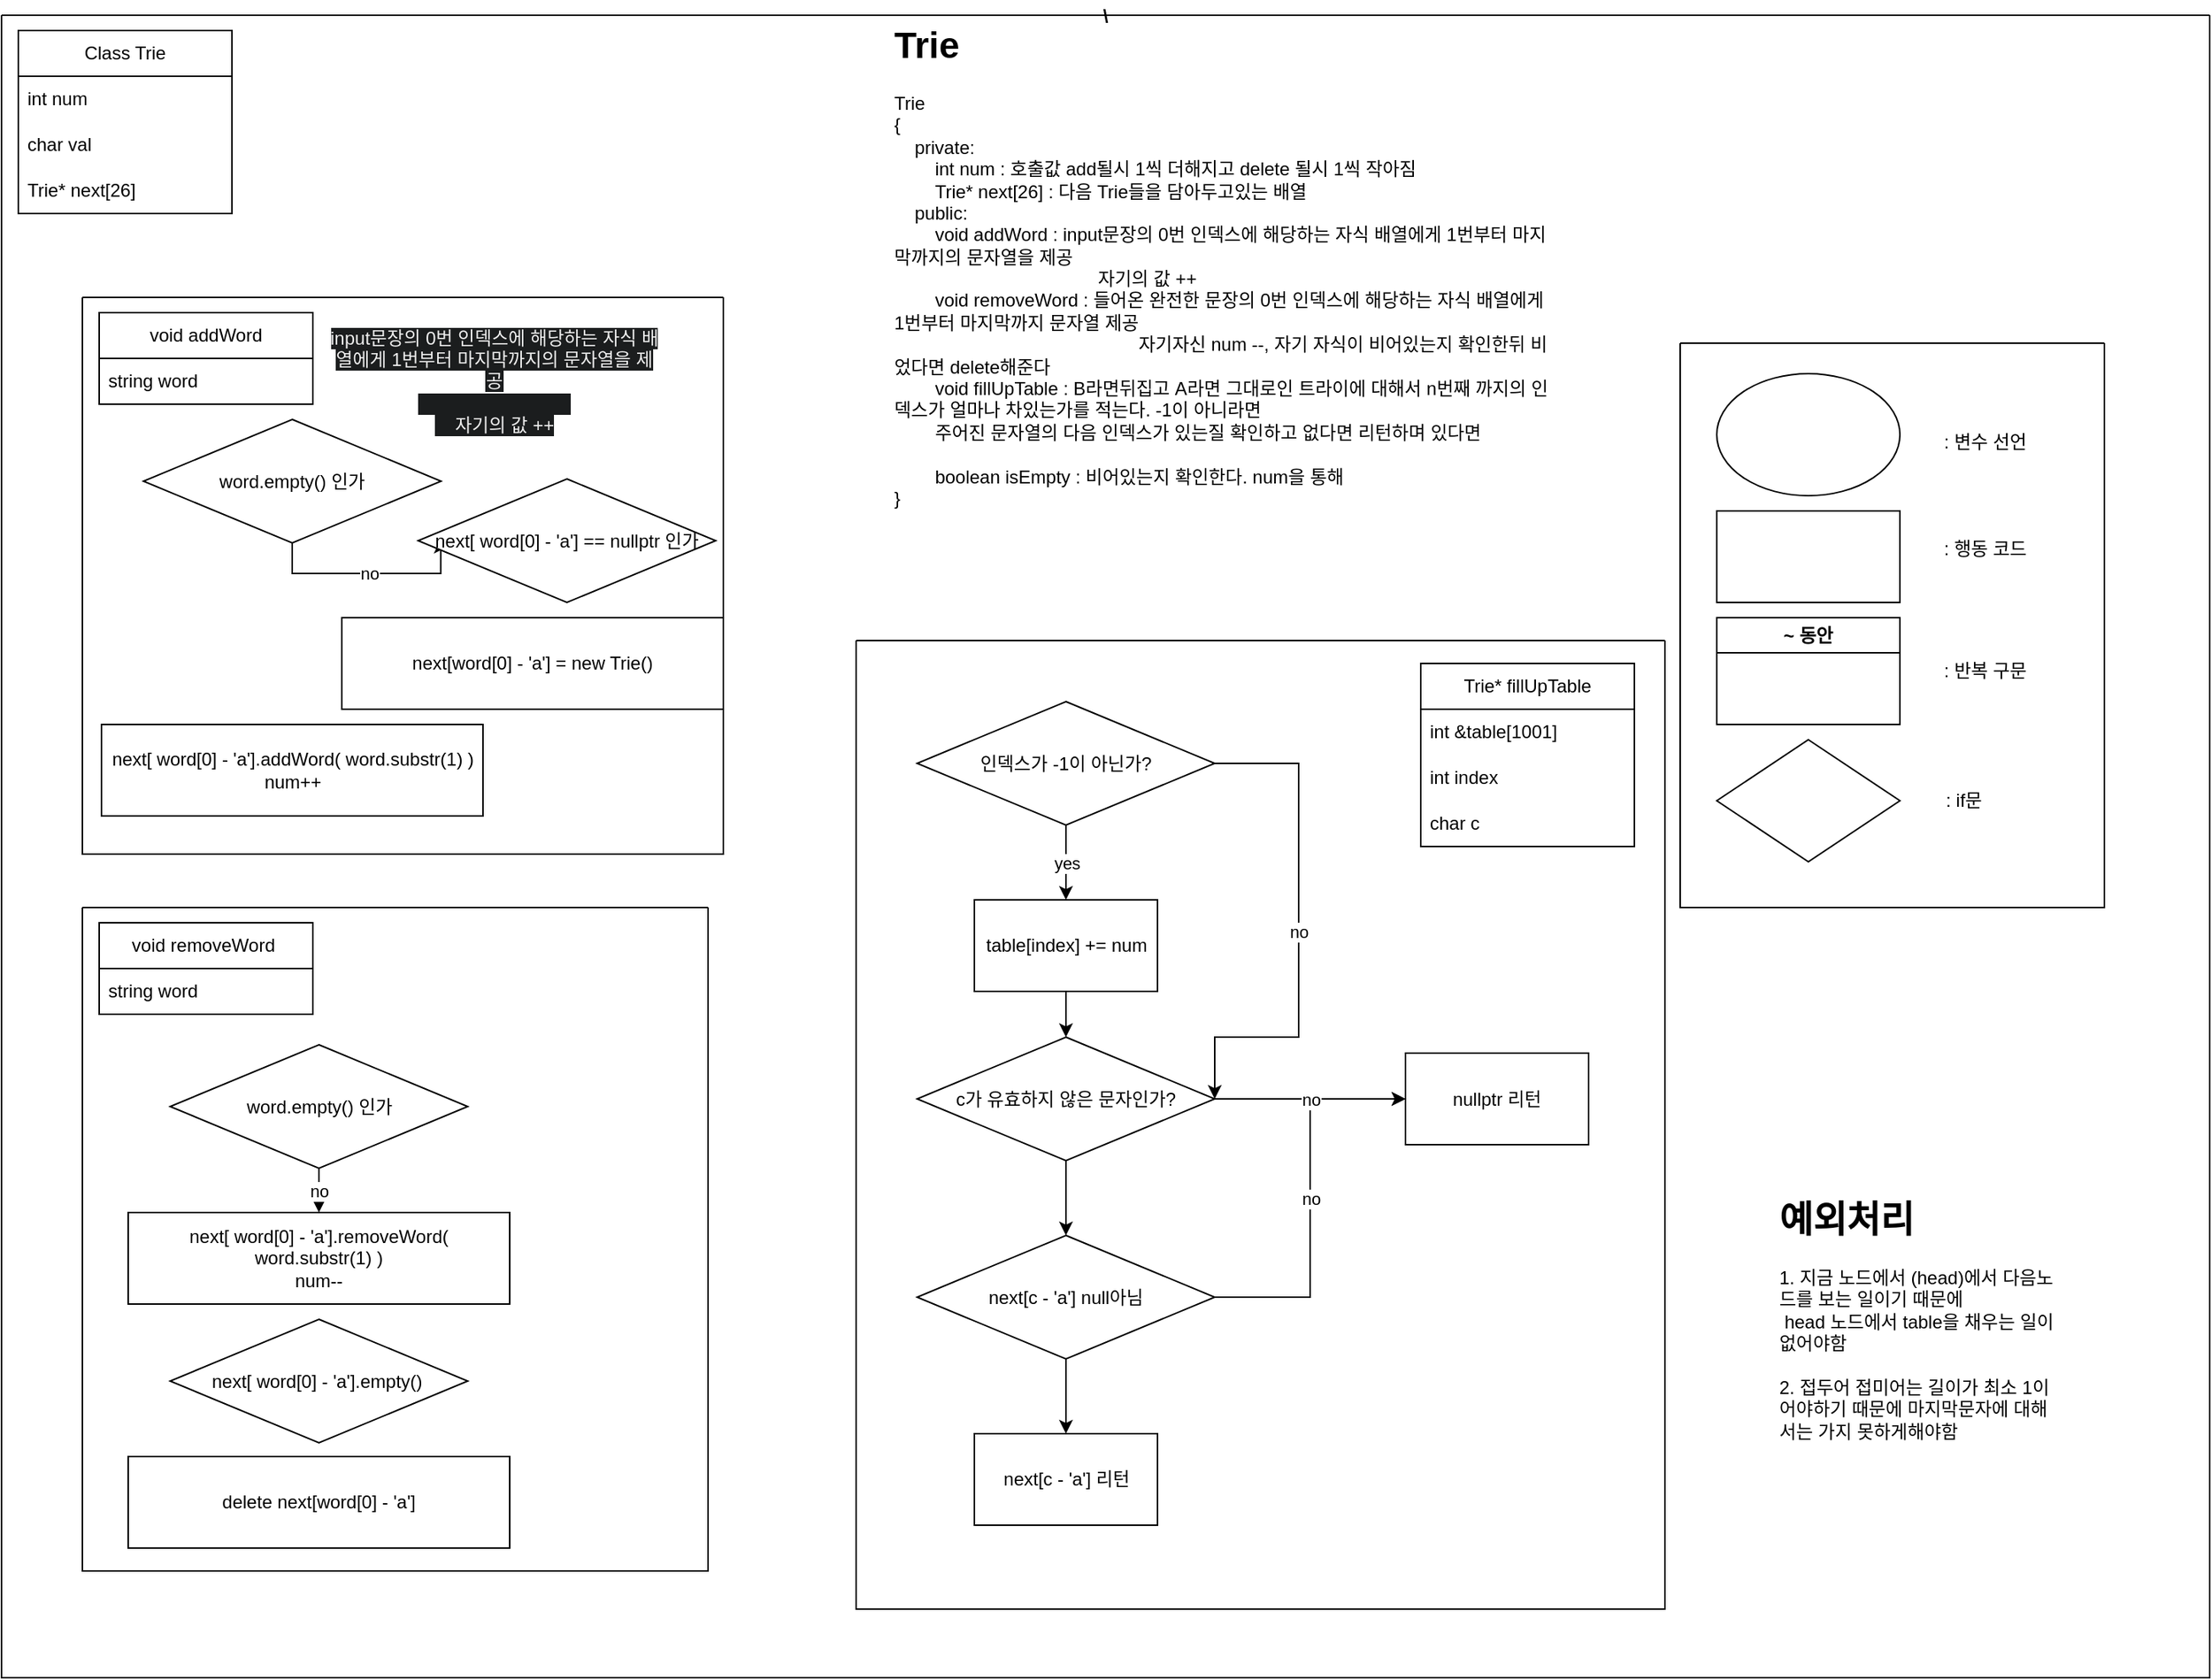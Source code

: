 <mxfile version="23.1.5" type="device">
  <diagram name="페이지-1" id="mJYvhLLfE5og2Ke-VDfa">
    <mxGraphModel dx="1837" dy="1085" grid="1" gridSize="10" guides="1" tooltips="1" connect="1" arrows="1" fold="1" page="1" pageScale="1" pageWidth="827" pageHeight="1169" math="0" shadow="0">
      <root>
        <mxCell id="0" />
        <mxCell id="1" parent="0" />
        <mxCell id="P_EoNst60TyOaDxSn-2_-7" value="\" style="swimlane;startSize=0;" parent="1" vertex="1">
          <mxGeometry x="160" y="40" width="1447" height="1090" as="geometry" />
        </mxCell>
        <mxCell id="P_EoNst60TyOaDxSn-2_-8" value="Class Trie" style="swimlane;fontStyle=0;childLayout=stackLayout;horizontal=1;startSize=30;horizontalStack=0;resizeParent=1;resizeParentMax=0;resizeLast=0;collapsible=1;marginBottom=0;whiteSpace=wrap;html=1;" parent="P_EoNst60TyOaDxSn-2_-7" vertex="1">
          <mxGeometry x="11" y="10" width="140" height="120" as="geometry" />
        </mxCell>
        <mxCell id="P_EoNst60TyOaDxSn-2_-12" value="int num" style="text;strokeColor=none;fillColor=none;align=left;verticalAlign=middle;spacingLeft=4;spacingRight=4;overflow=hidden;points=[[0,0.5],[1,0.5]];portConstraint=eastwest;rotatable=0;whiteSpace=wrap;html=1;" parent="P_EoNst60TyOaDxSn-2_-8" vertex="1">
          <mxGeometry y="30" width="140" height="30" as="geometry" />
        </mxCell>
        <mxCell id="P_EoNst60TyOaDxSn-2_-13" value="char val" style="text;strokeColor=none;fillColor=none;align=left;verticalAlign=middle;spacingLeft=4;spacingRight=4;overflow=hidden;points=[[0,0.5],[1,0.5]];portConstraint=eastwest;rotatable=0;whiteSpace=wrap;html=1;" parent="P_EoNst60TyOaDxSn-2_-8" vertex="1">
          <mxGeometry y="60" width="140" height="30" as="geometry" />
        </mxCell>
        <mxCell id="P_EoNst60TyOaDxSn-2_-9" value="Trie* next[26]" style="text;strokeColor=none;fillColor=none;align=left;verticalAlign=middle;spacingLeft=4;spacingRight=4;overflow=hidden;points=[[0,0.5],[1,0.5]];portConstraint=eastwest;rotatable=0;whiteSpace=wrap;html=1;" parent="P_EoNst60TyOaDxSn-2_-8" vertex="1">
          <mxGeometry y="90" width="140" height="30" as="geometry" />
        </mxCell>
        <mxCell id="P_EoNst60TyOaDxSn-2_-14" value="" style="swimlane;startSize=0;" parent="P_EoNst60TyOaDxSn-2_-7" vertex="1">
          <mxGeometry x="53" y="185" width="420" height="365" as="geometry" />
        </mxCell>
        <mxCell id="P_EoNst60TyOaDxSn-2_-15" value="void addWord" style="swimlane;fontStyle=0;childLayout=stackLayout;horizontal=1;startSize=30;horizontalStack=0;resizeParent=1;resizeParentMax=0;resizeLast=0;collapsible=1;marginBottom=0;whiteSpace=wrap;html=1;" parent="P_EoNst60TyOaDxSn-2_-14" vertex="1">
          <mxGeometry x="11" y="10" width="140" height="60" as="geometry" />
        </mxCell>
        <mxCell id="P_EoNst60TyOaDxSn-2_-16" value="string word" style="text;strokeColor=none;fillColor=none;align=left;verticalAlign=middle;spacingLeft=4;spacingRight=4;overflow=hidden;points=[[0,0.5],[1,0.5]];portConstraint=eastwest;rotatable=0;whiteSpace=wrap;html=1;" parent="P_EoNst60TyOaDxSn-2_-15" vertex="1">
          <mxGeometry y="30" width="140" height="30" as="geometry" />
        </mxCell>
        <mxCell id="P_EoNst60TyOaDxSn-2_-18" value="next[ word[0] - &#39;a&#39;].addWord( word.substr(1) )&lt;br&gt;num++" style="rounded=0;whiteSpace=wrap;html=1;" parent="P_EoNst60TyOaDxSn-2_-14" vertex="1">
          <mxGeometry x="12.5" y="280" width="250" height="60" as="geometry" />
        </mxCell>
        <mxCell id="P_EoNst60TyOaDxSn-2_-21" value="no" style="edgeStyle=orthogonalEdgeStyle;rounded=0;orthogonalLoop=1;jettySize=auto;html=1;entryX=0.076;entryY=0.491;entryDx=0;entryDy=0;entryPerimeter=0;" parent="P_EoNst60TyOaDxSn-2_-14" source="P_EoNst60TyOaDxSn-2_-19" target="P_EoNst60TyOaDxSn-2_-46" edge="1">
          <mxGeometry relative="1" as="geometry" />
        </mxCell>
        <mxCell id="P_EoNst60TyOaDxSn-2_-19" value="word.empty() 인가" style="rhombus;whiteSpace=wrap;html=1;" parent="P_EoNst60TyOaDxSn-2_-14" vertex="1">
          <mxGeometry x="40" y="80" width="195" height="81" as="geometry" />
        </mxCell>
        <mxCell id="P_EoNst60TyOaDxSn-2_-24" value="&lt;br&gt;&lt;span style=&quot;color: rgb(240, 240, 240); font-family: Helvetica; font-size: 12px; font-style: normal; font-variant-ligatures: normal; font-variant-caps: normal; font-weight: 400; letter-spacing: normal; orphans: 2; text-align: center; text-indent: 0px; text-transform: none; widows: 2; word-spacing: 0px; -webkit-text-stroke-width: 0px; background-color: rgb(27, 29, 30); text-decoration-thickness: initial; text-decoration-style: initial; text-decoration-color: initial; float: none; display: inline !important;&quot;&gt;input문장의 0번 인덱스에 해당하는 자식 배열에게 1번부터 마지막까지의 문자열을 제공&lt;/span&gt;&lt;br style=&quot;border-color: rgb(0, 0, 0); color: rgb(240, 240, 240); font-family: Helvetica; font-size: 12px; font-style: normal; font-variant-ligatures: normal; font-variant-caps: normal; font-weight: 400; letter-spacing: normal; orphans: 2; text-indent: 0px; text-transform: none; widows: 2; word-spacing: 0px; -webkit-text-stroke-width: 0px; background-color: rgb(27, 29, 30); text-decoration-thickness: initial; text-decoration-style: initial; text-decoration-color: initial; text-align: left;&quot;&gt;&lt;span style=&quot;border-color: rgb(0, 0, 0); color: rgb(240, 240, 240); font-family: Helvetica; font-size: 12px; font-style: normal; font-variant-ligatures: normal; font-variant-caps: normal; font-weight: 400; letter-spacing: normal; orphans: 2; text-indent: 0px; text-transform: none; widows: 2; word-spacing: 0px; -webkit-text-stroke-width: 0px; background-color: rgb(27, 29, 30); text-decoration-thickness: initial; text-decoration-style: initial; text-decoration-color: initial; text-align: left;&quot;&gt;&amp;nbsp;&amp;nbsp;&amp;nbsp;&amp;nbsp;&lt;/span&gt;&lt;span style=&quot;border-color: rgb(0, 0, 0); color: rgb(240, 240, 240); font-family: Helvetica; font-size: 12px; font-style: normal; font-variant-ligatures: normal; font-variant-caps: normal; font-weight: 400; letter-spacing: normal; orphans: 2; text-indent: 0px; text-transform: none; widows: 2; word-spacing: 0px; -webkit-text-stroke-width: 0px; background-color: rgb(27, 29, 30); text-decoration-thickness: initial; text-decoration-style: initial; text-decoration-color: initial; text-align: left;&quot;&gt;&amp;nbsp;&amp;nbsp;&amp;nbsp;&amp;nbsp;&lt;/span&gt;&lt;span style=&quot;border-color: rgb(0, 0, 0); color: rgb(240, 240, 240); font-family: Helvetica; font-size: 12px; font-style: normal; font-variant-ligatures: normal; font-variant-caps: normal; font-weight: 400; letter-spacing: normal; orphans: 2; text-indent: 0px; text-transform: none; widows: 2; word-spacing: 0px; -webkit-text-stroke-width: 0px; background-color: rgb(27, 29, 30); text-decoration-thickness: initial; text-decoration-style: initial; text-decoration-color: initial; text-align: left;&quot;&gt;&amp;nbsp;&amp;nbsp;&amp;nbsp;&amp;nbsp;&lt;/span&gt;&lt;span style=&quot;border-color: rgb(0, 0, 0); color: rgb(240, 240, 240); font-family: Helvetica; font-size: 12px; font-style: normal; font-variant-ligatures: normal; font-variant-caps: normal; font-weight: 400; letter-spacing: normal; orphans: 2; text-indent: 0px; text-transform: none; widows: 2; word-spacing: 0px; -webkit-text-stroke-width: 0px; background-color: rgb(27, 29, 30); text-decoration-thickness: initial; text-decoration-style: initial; text-decoration-color: initial; text-align: left;&quot;&gt;&amp;nbsp;&amp;nbsp;&amp;nbsp;&amp;nbsp;&lt;/span&gt;&lt;span style=&quot;border-color: rgb(0, 0, 0); color: rgb(240, 240, 240); font-family: Helvetica; font-size: 12px; font-style: normal; font-variant-ligatures: normal; font-variant-caps: normal; font-weight: 400; letter-spacing: normal; orphans: 2; text-indent: 0px; text-transform: none; widows: 2; word-spacing: 0px; -webkit-text-stroke-width: 0px; background-color: rgb(27, 29, 30); text-decoration-thickness: initial; text-decoration-style: initial; text-decoration-color: initial; text-align: left;&quot;&gt;&amp;nbsp;&amp;nbsp;&amp;nbsp;&amp;nbsp;&lt;/span&gt;&lt;span style=&quot;border-color: rgb(0, 0, 0); color: rgb(240, 240, 240); font-family: Helvetica; font-size: 12px; font-style: normal; font-variant-ligatures: normal; font-variant-caps: normal; font-weight: 400; letter-spacing: normal; orphans: 2; text-indent: 0px; text-transform: none; widows: 2; word-spacing: 0px; -webkit-text-stroke-width: 0px; background-color: rgb(27, 29, 30); text-decoration-thickness: initial; text-decoration-style: initial; text-decoration-color: initial; text-align: left;&quot;&gt;&amp;nbsp;&amp;nbsp;&amp;nbsp;&amp;nbsp;&lt;/span&gt;&lt;span style=&quot;border-color: rgb(0, 0, 0); color: rgb(240, 240, 240); font-family: Helvetica; font-size: 12px; font-style: normal; font-variant-ligatures: normal; font-variant-caps: normal; font-weight: 400; letter-spacing: normal; orphans: 2; text-indent: 0px; text-transform: none; widows: 2; word-spacing: 0px; -webkit-text-stroke-width: 0px; background-color: rgb(27, 29, 30); text-decoration-thickness: initial; text-decoration-style: initial; text-decoration-color: initial; text-align: left;&quot;&gt;&amp;nbsp;&amp;nbsp;&amp;nbsp;&amp;nbsp;&lt;/span&gt;&lt;span style=&quot;border-color: rgb(0, 0, 0); color: rgb(240, 240, 240); font-family: Helvetica; font-size: 12px; font-style: normal; font-variant-ligatures: normal; font-variant-caps: normal; font-weight: 400; letter-spacing: normal; orphans: 2; text-indent: 0px; text-transform: none; widows: 2; word-spacing: 0px; -webkit-text-stroke-width: 0px; background-color: rgb(27, 29, 30); text-decoration-thickness: initial; text-decoration-style: initial; text-decoration-color: initial; text-align: left;&quot;&gt;&amp;nbsp;&amp;nbsp;&lt;br&gt;&amp;nbsp;&amp;nbsp;&lt;/span&gt;&lt;span style=&quot;border-color: rgb(0, 0, 0); color: rgb(240, 240, 240); font-family: Helvetica; font-size: 12px; font-style: normal; font-variant-ligatures: normal; font-variant-caps: normal; font-weight: 400; letter-spacing: normal; orphans: 2; text-indent: 0px; text-transform: none; widows: 2; word-spacing: 0px; -webkit-text-stroke-width: 0px; background-color: rgb(27, 29, 30); text-decoration-thickness: initial; text-decoration-style: initial; text-decoration-color: initial; text-align: left;&quot;&gt;&amp;nbsp;&amp;nbsp;&lt;/span&gt;&lt;span style=&quot;border-color: rgb(0, 0, 0); color: rgb(240, 240, 240); font-family: Helvetica; font-size: 12px; font-style: normal; font-variant-ligatures: normal; font-variant-caps: normal; font-weight: 400; letter-spacing: normal; orphans: 2; text-indent: 0px; text-transform: none; widows: 2; word-spacing: 0px; -webkit-text-stroke-width: 0px; background-color: rgb(27, 29, 30); text-decoration-thickness: initial; text-decoration-style: initial; text-decoration-color: initial; text-align: left;&quot;&gt;자기의 값 ++&lt;/span&gt;&lt;div&gt;&lt;br/&gt;&lt;/div&gt;" style="text;html=1;align=center;verticalAlign=middle;whiteSpace=wrap;rounded=0;" parent="P_EoNst60TyOaDxSn-2_-14" vertex="1">
          <mxGeometry x="160" y="40" width="220" height="30" as="geometry" />
        </mxCell>
        <mxCell id="P_EoNst60TyOaDxSn-2_-45" value="next[word[0] - &#39;a&#39;] = new Trie()" style="rounded=0;whiteSpace=wrap;html=1;" parent="P_EoNst60TyOaDxSn-2_-14" vertex="1">
          <mxGeometry x="170" y="210" width="250" height="60" as="geometry" />
        </mxCell>
        <mxCell id="P_EoNst60TyOaDxSn-2_-46" value="next[ word[0] - &#39;a&#39;] == nullptr 인가" style="rhombus;whiteSpace=wrap;html=1;" parent="P_EoNst60TyOaDxSn-2_-14" vertex="1">
          <mxGeometry x="220" y="119" width="195" height="81" as="geometry" />
        </mxCell>
        <mxCell id="P_EoNst60TyOaDxSn-2_-29" value="" style="swimlane;startSize=0;" parent="P_EoNst60TyOaDxSn-2_-7" vertex="1">
          <mxGeometry x="53" y="585" width="410" height="435" as="geometry" />
        </mxCell>
        <mxCell id="P_EoNst60TyOaDxSn-2_-30" value="void&amp;nbsp;removeWord&amp;nbsp;" style="swimlane;fontStyle=0;childLayout=stackLayout;horizontal=1;startSize=30;horizontalStack=0;resizeParent=1;resizeParentMax=0;resizeLast=0;collapsible=1;marginBottom=0;whiteSpace=wrap;html=1;" parent="P_EoNst60TyOaDxSn-2_-29" vertex="1">
          <mxGeometry x="11" y="10" width="140" height="60" as="geometry" />
        </mxCell>
        <mxCell id="P_EoNst60TyOaDxSn-2_-31" value="string word" style="text;strokeColor=none;fillColor=none;align=left;verticalAlign=middle;spacingLeft=4;spacingRight=4;overflow=hidden;points=[[0,0.5],[1,0.5]];portConstraint=eastwest;rotatable=0;whiteSpace=wrap;html=1;" parent="P_EoNst60TyOaDxSn-2_-30" vertex="1">
          <mxGeometry y="30" width="140" height="30" as="geometry" />
        </mxCell>
        <mxCell id="P_EoNst60TyOaDxSn-2_-32" value="word.empty() 인가" style="rhombus;whiteSpace=wrap;html=1;" parent="P_EoNst60TyOaDxSn-2_-29" vertex="1">
          <mxGeometry x="57.5" y="90" width="195" height="81" as="geometry" />
        </mxCell>
        <mxCell id="P_EoNst60TyOaDxSn-2_-33" value="next[ word[0] - &#39;a&#39;].removeWord( word.substr(1) )&lt;br&gt;num--" style="rounded=0;whiteSpace=wrap;html=1;" parent="P_EoNst60TyOaDxSn-2_-29" vertex="1">
          <mxGeometry x="30" y="200" width="250" height="60" as="geometry" />
        </mxCell>
        <mxCell id="P_EoNst60TyOaDxSn-2_-34" value="no" style="edgeStyle=orthogonalEdgeStyle;rounded=0;orthogonalLoop=1;jettySize=auto;html=1;exitX=0.5;exitY=1;exitDx=0;exitDy=0;" parent="P_EoNst60TyOaDxSn-2_-29" source="P_EoNst60TyOaDxSn-2_-32" target="P_EoNst60TyOaDxSn-2_-33" edge="1">
          <mxGeometry relative="1" as="geometry">
            <mxPoint x="190" y="10" as="sourcePoint" />
            <mxPoint x="190" y="59" as="targetPoint" />
          </mxGeometry>
        </mxCell>
        <mxCell id="P_EoNst60TyOaDxSn-2_-44" value="next[ word[0] - &#39;a&#39;].empty()&amp;nbsp;" style="rhombus;whiteSpace=wrap;html=1;" parent="P_EoNst60TyOaDxSn-2_-29" vertex="1">
          <mxGeometry x="57.5" y="270" width="195" height="81" as="geometry" />
        </mxCell>
        <mxCell id="P_EoNst60TyOaDxSn-2_-43" value="delete next[word[0] - &#39;a&#39;]" style="rounded=0;whiteSpace=wrap;html=1;" parent="P_EoNst60TyOaDxSn-2_-29" vertex="1">
          <mxGeometry x="30" y="360" width="250" height="60" as="geometry" />
        </mxCell>
        <mxCell id="P_EoNst60TyOaDxSn-2_-35" value="" style="swimlane;startSize=0;" parent="P_EoNst60TyOaDxSn-2_-7" vertex="1">
          <mxGeometry x="560" y="410" width="530" height="635" as="geometry" />
        </mxCell>
        <mxCell id="P_EoNst60TyOaDxSn-2_-36" value="Trie* fillUpTable" style="swimlane;fontStyle=0;childLayout=stackLayout;horizontal=1;startSize=30;horizontalStack=0;resizeParent=1;resizeParentMax=0;resizeLast=0;collapsible=1;marginBottom=0;whiteSpace=wrap;html=1;" parent="P_EoNst60TyOaDxSn-2_-35" vertex="1">
          <mxGeometry x="370" y="15" width="140" height="120" as="geometry" />
        </mxCell>
        <mxCell id="P_EoNst60TyOaDxSn-2_-39" value="int &amp;amp;table[1001]" style="text;strokeColor=none;fillColor=none;align=left;verticalAlign=middle;spacingLeft=4;spacingRight=4;overflow=hidden;points=[[0,0.5],[1,0.5]];portConstraint=eastwest;rotatable=0;whiteSpace=wrap;html=1;" parent="P_EoNst60TyOaDxSn-2_-36" vertex="1">
          <mxGeometry y="30" width="140" height="30" as="geometry" />
        </mxCell>
        <mxCell id="P_EoNst60TyOaDxSn-2_-40" value="int index" style="text;strokeColor=none;fillColor=none;align=left;verticalAlign=middle;spacingLeft=4;spacingRight=4;overflow=hidden;points=[[0,0.5],[1,0.5]];portConstraint=eastwest;rotatable=0;whiteSpace=wrap;html=1;" parent="P_EoNst60TyOaDxSn-2_-36" vertex="1">
          <mxGeometry y="60" width="140" height="30" as="geometry" />
        </mxCell>
        <mxCell id="P_EoNst60TyOaDxSn-2_-63" value="char c" style="text;strokeColor=none;fillColor=none;align=left;verticalAlign=middle;spacingLeft=4;spacingRight=4;overflow=hidden;points=[[0,0.5],[1,0.5]];portConstraint=eastwest;rotatable=0;whiteSpace=wrap;html=1;" parent="P_EoNst60TyOaDxSn-2_-36" vertex="1">
          <mxGeometry y="90" width="140" height="30" as="geometry" />
        </mxCell>
        <mxCell id="3bpHc3tVTAas9SbpANvd-10" value="no" style="edgeStyle=orthogonalEdgeStyle;rounded=0;orthogonalLoop=1;jettySize=auto;html=1;entryX=1;entryY=0.5;entryDx=0;entryDy=0;" edge="1" parent="P_EoNst60TyOaDxSn-2_-35" source="P_EoNst60TyOaDxSn-2_-42" target="3bpHc3tVTAas9SbpANvd-8">
          <mxGeometry relative="1" as="geometry">
            <mxPoint x="263" y="180.519" as="targetPoint" />
            <Array as="points">
              <mxPoint x="290" y="81" />
              <mxPoint x="290" y="260" />
              <mxPoint x="235" y="260" />
            </Array>
          </mxGeometry>
        </mxCell>
        <mxCell id="3bpHc3tVTAas9SbpANvd-13" value="yes" style="edgeStyle=orthogonalEdgeStyle;rounded=0;orthogonalLoop=1;jettySize=auto;html=1;entryX=0.5;entryY=0;entryDx=0;entryDy=0;" edge="1" parent="P_EoNst60TyOaDxSn-2_-35" source="P_EoNst60TyOaDxSn-2_-42" target="3bpHc3tVTAas9SbpANvd-16">
          <mxGeometry relative="1" as="geometry" />
        </mxCell>
        <mxCell id="P_EoNst60TyOaDxSn-2_-42" value="인덱스가 -1이 아닌가?" style="rhombus;whiteSpace=wrap;html=1;" parent="P_EoNst60TyOaDxSn-2_-35" vertex="1">
          <mxGeometry x="40" y="40" width="195" height="81" as="geometry" />
        </mxCell>
        <mxCell id="3bpHc3tVTAas9SbpANvd-17" value="no" style="edgeStyle=orthogonalEdgeStyle;rounded=0;orthogonalLoop=1;jettySize=auto;html=1;entryX=0;entryY=0.5;entryDx=0;entryDy=0;" edge="1" parent="P_EoNst60TyOaDxSn-2_-35" source="P_EoNst60TyOaDxSn-2_-48" target="P_EoNst60TyOaDxSn-2_-50">
          <mxGeometry relative="1" as="geometry" />
        </mxCell>
        <mxCell id="3bpHc3tVTAas9SbpANvd-21" value="" style="edgeStyle=orthogonalEdgeStyle;rounded=0;orthogonalLoop=1;jettySize=auto;html=1;" edge="1" parent="P_EoNst60TyOaDxSn-2_-35" source="P_EoNst60TyOaDxSn-2_-48" target="P_EoNst60TyOaDxSn-2_-62">
          <mxGeometry relative="1" as="geometry" />
        </mxCell>
        <mxCell id="P_EoNst60TyOaDxSn-2_-48" value="next[c - &#39;a&#39;] null아님" style="rhombus;whiteSpace=wrap;html=1;" parent="P_EoNst60TyOaDxSn-2_-35" vertex="1">
          <mxGeometry x="40" y="390" width="195" height="81" as="geometry" />
        </mxCell>
        <mxCell id="P_EoNst60TyOaDxSn-2_-50" value="nullptr 리턴" style="rounded=0;whiteSpace=wrap;html=1;" parent="P_EoNst60TyOaDxSn-2_-35" vertex="1">
          <mxGeometry x="360" y="270.5" width="120" height="60" as="geometry" />
        </mxCell>
        <mxCell id="P_EoNst60TyOaDxSn-2_-62" value="next[c - &#39;a&#39;] 리턴" style="rounded=0;whiteSpace=wrap;html=1;" parent="P_EoNst60TyOaDxSn-2_-35" vertex="1">
          <mxGeometry x="77.5" y="520" width="120" height="60" as="geometry" />
        </mxCell>
        <mxCell id="3bpHc3tVTAas9SbpANvd-12" value="no" style="edgeStyle=orthogonalEdgeStyle;rounded=0;orthogonalLoop=1;jettySize=auto;html=1;" edge="1" parent="P_EoNst60TyOaDxSn-2_-35" source="3bpHc3tVTAas9SbpANvd-8" target="P_EoNst60TyOaDxSn-2_-50">
          <mxGeometry relative="1" as="geometry" />
        </mxCell>
        <mxCell id="3bpHc3tVTAas9SbpANvd-20" value="" style="edgeStyle=orthogonalEdgeStyle;rounded=0;orthogonalLoop=1;jettySize=auto;html=1;" edge="1" parent="P_EoNst60TyOaDxSn-2_-35" source="3bpHc3tVTAas9SbpANvd-8" target="P_EoNst60TyOaDxSn-2_-48">
          <mxGeometry relative="1" as="geometry" />
        </mxCell>
        <mxCell id="3bpHc3tVTAas9SbpANvd-8" value="c가 유효하지 않은 문자인가?" style="rhombus;whiteSpace=wrap;html=1;" vertex="1" parent="P_EoNst60TyOaDxSn-2_-35">
          <mxGeometry x="40" y="260" width="195" height="81" as="geometry" />
        </mxCell>
        <mxCell id="3bpHc3tVTAas9SbpANvd-19" value="" style="edgeStyle=orthogonalEdgeStyle;rounded=0;orthogonalLoop=1;jettySize=auto;html=1;" edge="1" parent="P_EoNst60TyOaDxSn-2_-35" source="3bpHc3tVTAas9SbpANvd-16" target="3bpHc3tVTAas9SbpANvd-8">
          <mxGeometry relative="1" as="geometry" />
        </mxCell>
        <mxCell id="3bpHc3tVTAas9SbpANvd-16" value="table[index] += num" style="rounded=0;whiteSpace=wrap;html=1;" vertex="1" parent="P_EoNst60TyOaDxSn-2_-35">
          <mxGeometry x="77.5" y="170" width="120" height="60" as="geometry" />
        </mxCell>
        <mxCell id="P_EoNst60TyOaDxSn-2_-1" value="&lt;h1&gt;Trie&lt;/h1&gt;&lt;p&gt;Trie &lt;br&gt;{&lt;br&gt;&lt;span style=&quot;white-space: pre;&quot;&gt;&amp;nbsp;&amp;nbsp;&amp;nbsp;&amp;nbsp;&lt;/span&gt;private:&lt;br&gt;&lt;span style=&quot;white-space: pre;&quot;&gt;&amp;nbsp;&amp;nbsp;&amp;nbsp;&amp;nbsp;&lt;/span&gt;&lt;span style=&quot;white-space: pre;&quot;&gt;&amp;nbsp;&amp;nbsp;&amp;nbsp;&amp;nbsp;&lt;/span&gt;int num : 호출값 add될시 1씩 더해지고 delete 될시 1씩 작아짐 &lt;br&gt;&lt;span style=&quot;white-space: pre;&quot;&gt;&amp;nbsp;&amp;nbsp;&amp;nbsp;&amp;nbsp;&lt;/span&gt;&lt;span style=&quot;white-space: pre;&quot;&gt;&amp;nbsp;&amp;nbsp;&amp;nbsp;&amp;nbsp;&lt;/span&gt;Trie* next[26] : 다음 Trie들을 담아두고있는 배열&lt;br&gt;&lt;span style=&quot;white-space: pre;&quot;&gt;&amp;nbsp;&amp;nbsp;&amp;nbsp;&amp;nbsp;&lt;/span&gt;public:&lt;br&gt;&lt;span style=&quot;white-space: pre;&quot;&gt;&amp;nbsp;&amp;nbsp;&amp;nbsp;&amp;nbsp;&lt;/span&gt;&lt;span style=&quot;white-space: pre;&quot;&gt;&amp;nbsp;&amp;nbsp;&amp;nbsp;&amp;nbsp;&lt;/span&gt;void addWord : input문장의 0번 인덱스에 해당하는 자식 배열에게 1번부터 마지막까지의 문자열을 제공&lt;br&gt;&lt;span style=&quot;white-space: pre;&quot;&gt;&amp;nbsp;&amp;nbsp;&amp;nbsp;&amp;nbsp;&lt;/span&gt;&lt;span style=&quot;white-space: pre;&quot;&gt;&amp;nbsp;&amp;nbsp;&amp;nbsp;&amp;nbsp;&lt;/span&gt;&lt;span style=&quot;white-space: pre;&quot;&gt;&amp;nbsp;&amp;nbsp;&amp;nbsp;&amp;nbsp;&lt;/span&gt;&lt;span style=&quot;white-space: pre;&quot;&gt;&amp;nbsp;&amp;nbsp;&amp;nbsp;&amp;nbsp;&lt;/span&gt;&lt;span style=&quot;white-space: pre;&quot;&gt;&amp;nbsp;&amp;nbsp;&amp;nbsp;&amp;nbsp;&lt;/span&gt;&lt;span style=&quot;white-space: pre;&quot;&gt;&amp;nbsp;&amp;nbsp;&amp;nbsp;&amp;nbsp;&lt;/span&gt;&lt;span style=&quot;white-space: pre;&quot;&gt;&amp;nbsp;&amp;nbsp;&amp;nbsp;&amp;nbsp;&lt;/span&gt;&lt;span style=&quot;white-space: pre;&quot;&gt;&amp;nbsp;&amp;nbsp;&amp;nbsp;&amp;nbsp;&lt;/span&gt;&lt;span style=&quot;white-space: pre;&quot;&gt;&amp;nbsp;&amp;nbsp;&amp;nbsp;&amp;nbsp;&lt;/span&gt;&lt;span style=&quot;white-space: pre;&quot;&gt;&amp;nbsp;&amp;nbsp;&amp;nbsp;&amp;nbsp;&lt;/span&gt;자기의 값 ++  &lt;br&gt;&lt;span style=&quot;white-space: pre;&quot;&gt;&amp;nbsp;&amp;nbsp;&amp;nbsp;&amp;nbsp;&lt;/span&gt;&lt;span style=&quot;white-space: pre;&quot;&gt;&amp;nbsp;&amp;nbsp;&amp;nbsp;&amp;nbsp;&lt;/span&gt;void removeWord : 들어온 완전한 문장의 0번 인덱스에 해당하는 자식 배열에게 1번부터 마지막까지 문자열 제공&lt;br&gt;&lt;span style=&quot;white-space: pre;&quot;&gt;&amp;nbsp;&amp;nbsp;&amp;nbsp;&amp;nbsp;&lt;/span&gt;&lt;span style=&quot;white-space: pre;&quot;&gt;&amp;nbsp;&amp;nbsp;&amp;nbsp;&amp;nbsp;&lt;/span&gt;&lt;span style=&quot;white-space: pre;&quot;&gt;&amp;nbsp;&amp;nbsp;&amp;nbsp;&amp;nbsp;&lt;/span&gt;&lt;span style=&quot;white-space: pre;&quot;&gt;&amp;nbsp;&amp;nbsp;&amp;nbsp;&amp;nbsp;&lt;/span&gt;&lt;span style=&quot;white-space: pre;&quot;&gt;&amp;nbsp;&amp;nbsp;&amp;nbsp;&amp;nbsp;&lt;/span&gt;&lt;span style=&quot;white-space: pre;&quot;&gt;&amp;nbsp;&amp;nbsp;&amp;nbsp;&amp;nbsp;&lt;/span&gt;&lt;span style=&quot;white-space: pre;&quot;&gt;&amp;nbsp;&amp;nbsp;&amp;nbsp;&amp;nbsp;&lt;/span&gt;&lt;span style=&quot;white-space: pre;&quot;&gt;&amp;nbsp;&amp;nbsp;&amp;nbsp;&amp;nbsp;&lt;/span&gt;&lt;span style=&quot;white-space: pre;&quot;&gt;&amp;nbsp;&amp;nbsp;&amp;nbsp;&amp;nbsp;&lt;/span&gt;&lt;span style=&quot;white-space: pre;&quot;&gt;&amp;nbsp;&amp;nbsp;&amp;nbsp;&amp;nbsp;&lt;/span&gt;&lt;span style=&quot;white-space: pre;&quot;&gt;&amp;nbsp;&amp;nbsp;&amp;nbsp;&amp;nbsp;&lt;/span&gt;&lt;span style=&quot;white-space: pre;&quot;&gt;&amp;nbsp;&amp;nbsp;&amp;nbsp;&amp;nbsp;&lt;/span&gt;자기자신 num --, 자기 자식이 비어있는지 확인한뒤 비었다면 delete해준다&lt;br&gt;&lt;span style=&quot;white-space: pre;&quot;&gt;&amp;nbsp;&amp;nbsp;&amp;nbsp;&amp;nbsp;&lt;/span&gt;&lt;span style=&quot;white-space: pre;&quot;&gt;&amp;nbsp;&amp;nbsp;&amp;nbsp;&amp;nbsp;&lt;/span&gt;void fillUpTable : B라면뒤집고 A라면 그대로인 트라이에 대해서 n번째 까지의 인덱스가 얼마나 차있는가를 적는다. -1이 아니라면&lt;br&gt;&lt;span style=&quot;white-space: pre;&quot;&gt;&amp;nbsp;&amp;nbsp;&amp;nbsp;&amp;nbsp;&lt;/span&gt;&lt;span style=&quot;white-space: pre;&quot;&gt;&amp;nbsp;&amp;nbsp;&amp;nbsp;&amp;nbsp;&lt;/span&gt;주어진 문자열의 다음 인덱스가 있는질 확인하고 없다면 리턴하며 있다면&lt;br&gt;&lt;span style=&quot;white-space: pre;&quot;&gt;&amp;nbsp;&amp;nbsp;&amp;nbsp;&amp;nbsp;&lt;/span&gt;&lt;span style=&quot;white-space: pre;&quot;&gt;&amp;nbsp;&amp;nbsp;&amp;nbsp;&amp;nbsp;&lt;/span&gt;&lt;span style=&quot;white-space: pre;&quot;&gt;&amp;nbsp;&amp;nbsp;&amp;nbsp;&amp;nbsp;&lt;/span&gt;&lt;br&gt;&lt;span style=&quot;white-space: pre;&quot;&gt;&amp;nbsp;&amp;nbsp;&amp;nbsp;&amp;nbsp;&lt;/span&gt;&lt;span style=&quot;white-space: pre;&quot;&gt;&amp;nbsp;&amp;nbsp;&amp;nbsp;&amp;nbsp;&lt;/span&gt;boolean isEmpty : 비어있는지 확인한다. num을 통해&lt;br&gt;}&amp;nbsp;&lt;br&gt;&lt;br&gt;&lt;/p&gt;" style="text;html=1;spacing=5;spacingTop=-20;whiteSpace=wrap;overflow=hidden;rounded=0;" parent="P_EoNst60TyOaDxSn-2_-7" vertex="1">
          <mxGeometry x="580" width="437" height="390" as="geometry" />
        </mxCell>
        <mxCell id="FhvKxsoOaMsX3Fl6zh21-1" value="" style="swimlane;startSize=0;" parent="P_EoNst60TyOaDxSn-2_-7" vertex="1">
          <mxGeometry x="1100" y="215" width="278" height="370" as="geometry" />
        </mxCell>
        <mxCell id="FhvKxsoOaMsX3Fl6zh21-2" value="" style="ellipse;whiteSpace=wrap;html=1;" parent="FhvKxsoOaMsX3Fl6zh21-1" vertex="1">
          <mxGeometry x="24" y="20" width="120" height="80" as="geometry" />
        </mxCell>
        <mxCell id="FhvKxsoOaMsX3Fl6zh21-3" value=": 변수 선언" style="text;html=1;align=center;verticalAlign=middle;whiteSpace=wrap;rounded=0;" parent="FhvKxsoOaMsX3Fl6zh21-1" vertex="1">
          <mxGeometry x="170" y="50" width="60" height="30" as="geometry" />
        </mxCell>
        <mxCell id="FhvKxsoOaMsX3Fl6zh21-4" value="" style="rounded=0;whiteSpace=wrap;html=1;" parent="FhvKxsoOaMsX3Fl6zh21-1" vertex="1">
          <mxGeometry x="24" y="110" width="120" height="60" as="geometry" />
        </mxCell>
        <mxCell id="FhvKxsoOaMsX3Fl6zh21-5" value=": 행동 코드" style="text;html=1;align=center;verticalAlign=middle;whiteSpace=wrap;rounded=0;" parent="FhvKxsoOaMsX3Fl6zh21-1" vertex="1">
          <mxGeometry x="170" y="120" width="60" height="30" as="geometry" />
        </mxCell>
        <mxCell id="FhvKxsoOaMsX3Fl6zh21-6" value="~ 동안" style="swimlane;whiteSpace=wrap;html=1;" parent="FhvKxsoOaMsX3Fl6zh21-1" vertex="1">
          <mxGeometry x="24" y="180" width="120" height="70" as="geometry" />
        </mxCell>
        <mxCell id="FhvKxsoOaMsX3Fl6zh21-7" value=": 반복 구문" style="text;html=1;align=center;verticalAlign=middle;whiteSpace=wrap;rounded=0;" parent="FhvKxsoOaMsX3Fl6zh21-1" vertex="1">
          <mxGeometry x="170" y="200" width="60" height="30" as="geometry" />
        </mxCell>
        <mxCell id="FhvKxsoOaMsX3Fl6zh21-8" value="" style="rhombus;whiteSpace=wrap;html=1;" parent="FhvKxsoOaMsX3Fl6zh21-1" vertex="1">
          <mxGeometry x="24" y="260" width="120" height="80" as="geometry" />
        </mxCell>
        <mxCell id="FhvKxsoOaMsX3Fl6zh21-9" value=": if문" style="text;html=1;align=center;verticalAlign=middle;whiteSpace=wrap;rounded=0;" parent="FhvKxsoOaMsX3Fl6zh21-1" vertex="1">
          <mxGeometry x="156" y="285" width="60" height="30" as="geometry" />
        </mxCell>
        <mxCell id="3bpHc3tVTAas9SbpANvd-4" value="&lt;h1&gt;예외처리&lt;/h1&gt;&lt;p&gt;1. 지금 노드에서 (head)에서 다음노드를 보는 일이기 때문에&lt;br&gt;&amp;nbsp;head 노드에서 table을 채우는 일이 없어야함&lt;br&gt;&lt;br&gt;2. 접두어 접미어는 길이가 최소 1이어야하기 때문에 마지막문자에 대해서는 가지 못하게해야함&lt;br&gt;&lt;br&gt;&lt;/p&gt;" style="text;html=1;spacing=5;spacingTop=-20;whiteSpace=wrap;overflow=hidden;rounded=0;" vertex="1" parent="P_EoNst60TyOaDxSn-2_-7">
          <mxGeometry x="1160" y="770" width="190" height="180" as="geometry" />
        </mxCell>
      </root>
    </mxGraphModel>
  </diagram>
</mxfile>
